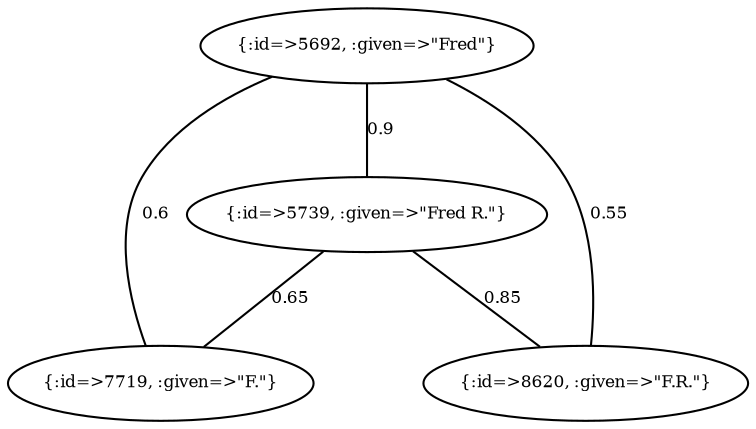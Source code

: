 graph Collector__WeightedGraph {
    "{:id=>5692, :given=>\"Fred\"}" [
        fontsize = 8,
        label = "{:id=>5692, :given=>\"Fred\"}"
    ]

    "{:id=>5739, :given=>\"Fred R.\"}" [
        fontsize = 8,
        label = "{:id=>5739, :given=>\"Fred R.\"}"
    ]

    "{:id=>7719, :given=>\"F.\"}" [
        fontsize = 8,
        label = "{:id=>7719, :given=>\"F.\"}"
    ]

    "{:id=>8620, :given=>\"F.R.\"}" [
        fontsize = 8,
        label = "{:id=>8620, :given=>\"F.R.\"}"
    ]

    "{:id=>5692, :given=>\"Fred\"}" -- "{:id=>5739, :given=>\"Fred R.\"}" [
        fontsize = 8,
        label = 0.9
    ]

    "{:id=>5692, :given=>\"Fred\"}" -- "{:id=>7719, :given=>\"F.\"}" [
        fontsize = 8,
        label = 0.6
    ]

    "{:id=>5692, :given=>\"Fred\"}" -- "{:id=>8620, :given=>\"F.R.\"}" [
        fontsize = 8,
        label = 0.55
    ]

    "{:id=>5739, :given=>\"Fred R.\"}" -- "{:id=>7719, :given=>\"F.\"}" [
        fontsize = 8,
        label = 0.65
    ]

    "{:id=>5739, :given=>\"Fred R.\"}" -- "{:id=>8620, :given=>\"F.R.\"}" [
        fontsize = 8,
        label = 0.85
    ]
}
